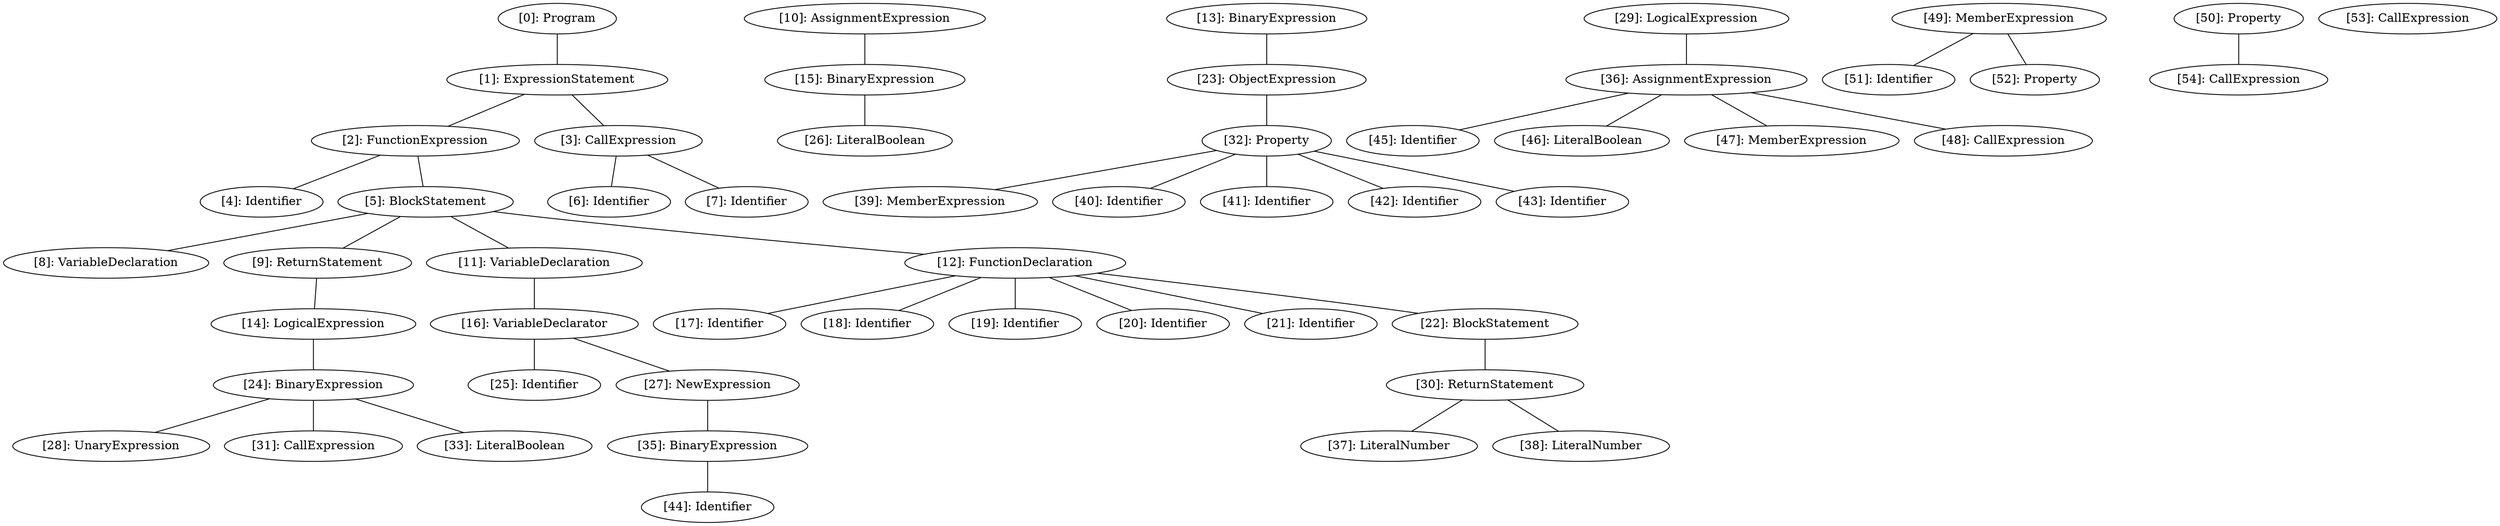 // Result
graph {
	0 [label="[0]: Program"]
	1 [label="[1]: ExpressionStatement"]
	2 [label="[2]: FunctionExpression"]
	3 [label="[3]: CallExpression"]
	4 [label="[4]: Identifier"]
	5 [label="[5]: BlockStatement"]
	6 [label="[6]: Identifier"]
	7 [label="[7]: Identifier"]
	8 [label="[8]: VariableDeclaration"]
	9 [label="[9]: ReturnStatement"]
	10 [label="[10]: AssignmentExpression"]
	11 [label="[11]: VariableDeclaration"]
	12 [label="[12]: FunctionDeclaration"]
	13 [label="[13]: BinaryExpression"]
	14 [label="[14]: LogicalExpression"]
	15 [label="[15]: BinaryExpression"]
	16 [label="[16]: VariableDeclarator"]
	17 [label="[17]: Identifier"]
	18 [label="[18]: Identifier"]
	19 [label="[19]: Identifier"]
	20 [label="[20]: Identifier"]
	21 [label="[21]: Identifier"]
	22 [label="[22]: BlockStatement"]
	23 [label="[23]: ObjectExpression"]
	24 [label="[24]: BinaryExpression"]
	25 [label="[25]: Identifier"]
	26 [label="[26]: LiteralBoolean"]
	27 [label="[27]: NewExpression"]
	28 [label="[28]: UnaryExpression"]
	29 [label="[29]: LogicalExpression"]
	30 [label="[30]: ReturnStatement"]
	31 [label="[31]: CallExpression"]
	32 [label="[32]: Property"]
	33 [label="[33]: LiteralBoolean"]
	35 [label="[35]: BinaryExpression"]
	36 [label="[36]: AssignmentExpression"]
	37 [label="[37]: LiteralNumber"]
	38 [label="[38]: LiteralNumber"]
	39 [label="[39]: MemberExpression"]
	40 [label="[40]: Identifier"]
	41 [label="[41]: Identifier"]
	42 [label="[42]: Identifier"]
	43 [label="[43]: Identifier"]
	44 [label="[44]: Identifier"]
	45 [label="[45]: Identifier"]
	46 [label="[46]: LiteralBoolean"]
	47 [label="[47]: MemberExpression"]
	48 [label="[48]: CallExpression"]
	49 [label="[49]: MemberExpression"]
	50 [label="[50]: Property"]
	51 [label="[51]: Identifier"]
	52 [label="[52]: Property"]
	53 [label="[53]: CallExpression"]
	54 [label="[54]: CallExpression"]
	0 -- 1
	1 -- 2
	1 -- 3
	2 -- 4
	2 -- 5
	3 -- 6
	3 -- 7
	5 -- 8
	5 -- 9
	5 -- 11
	5 -- 12
	9 -- 14
	10 -- 15
	11 -- 16
	12 -- 17
	12 -- 18
	12 -- 19
	12 -- 20
	12 -- 21
	12 -- 22
	13 -- 23
	14 -- 24
	15 -- 26
	16 -- 25
	16 -- 27
	22 -- 30
	23 -- 32
	24 -- 28
	24 -- 31
	24 -- 33
	27 -- 35
	29 -- 36
	30 -- 37
	30 -- 38
	32 -- 39
	32 -- 40
	32 -- 41
	32 -- 42
	32 -- 43
	35 -- 44
	36 -- 45
	36 -- 46
	36 -- 47
	36 -- 48
	49 -- 51
	49 -- 52
	50 -- 54
}
